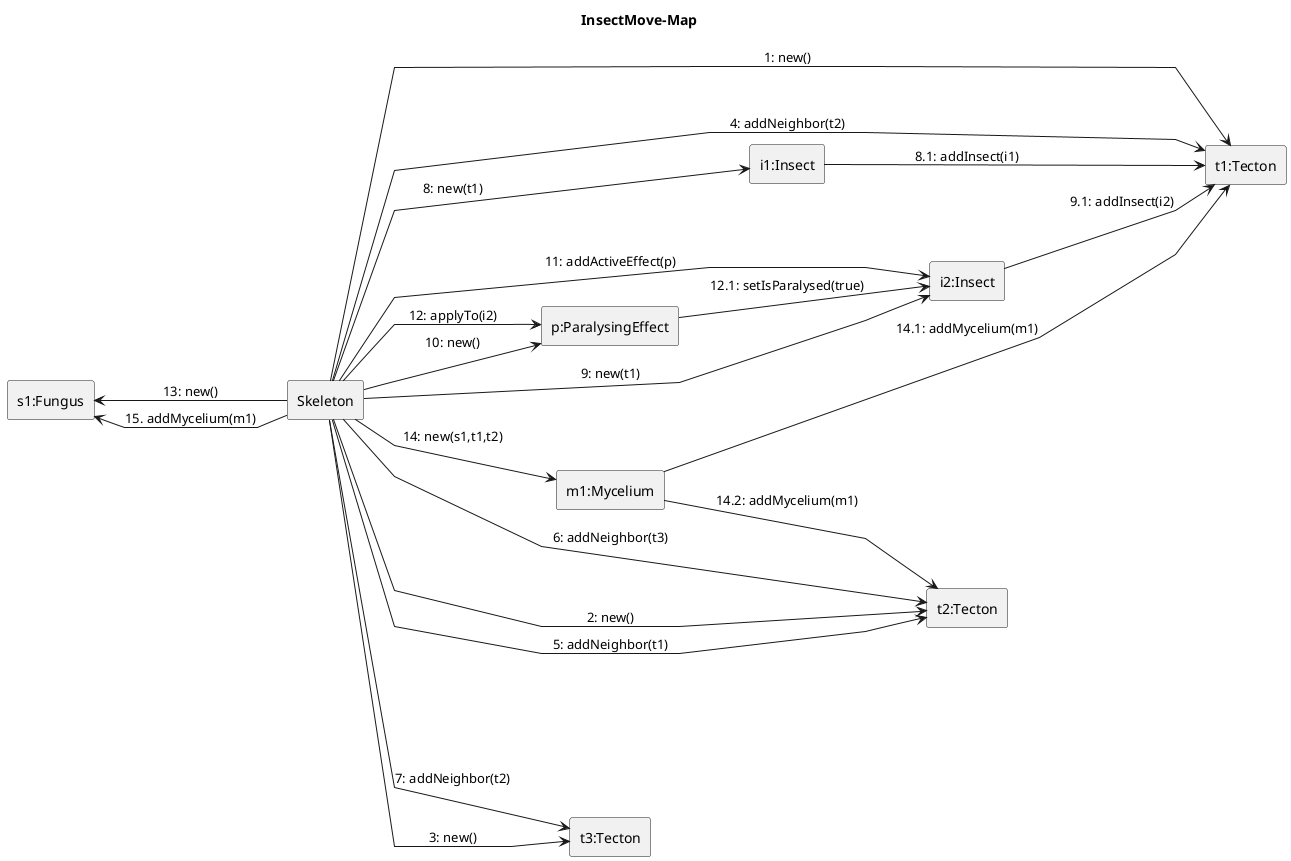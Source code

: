 @startuml Insect-move/map 
left to right direction
title InsectMove-Map
skinparam linetype polyline
rectangle Skeleton as S

'TODO: Add Mushroom
rectangle "s1:Fungus" as s1
rectangle "m1:Mycelium" as m1
rectangle "t1:Tecton" as t1
rectangle "t2:Tecton" as t2
rectangle "t3:Tecton" as t3
rectangle "i1:Insect" as i1
rectangle "i2:Insect" as i2
rectangle "p:ParalysingEffect" as p

S --> t1: 1: new()
S --> t2: 2: new()
S --> t3: 3: new()
S --> t1: 4: addNeighbor(t2)
S --> t2: 5: addNeighbor(t1)
S --> t2: 6: addNeighbor(t3)
S --> t3: 7: addNeighbor(t2)

S --> i1: 8: new(t1)
i1 --> t1 : 8.1: addInsect(i1)
S --> i2: 9: new(t1)
i2 --> t1 : 9.1: addInsect(i2)
S --> p: 10: new()
S --> i2: 11: addActiveEffect(p)
S --> p : 12: applyTo(i2)
p --> i2 : 12.1: setIsParalysed(true)

S -left-> s1: 13: new()
S --> m1: 14: new(s1,t1,t2)
m1 --> t1 : 14.1: addMycelium(m1)
m1 --> t2 : 14.2: addMycelium(m1)
S --> s1: 15. addMycelium(m1)


@enduml